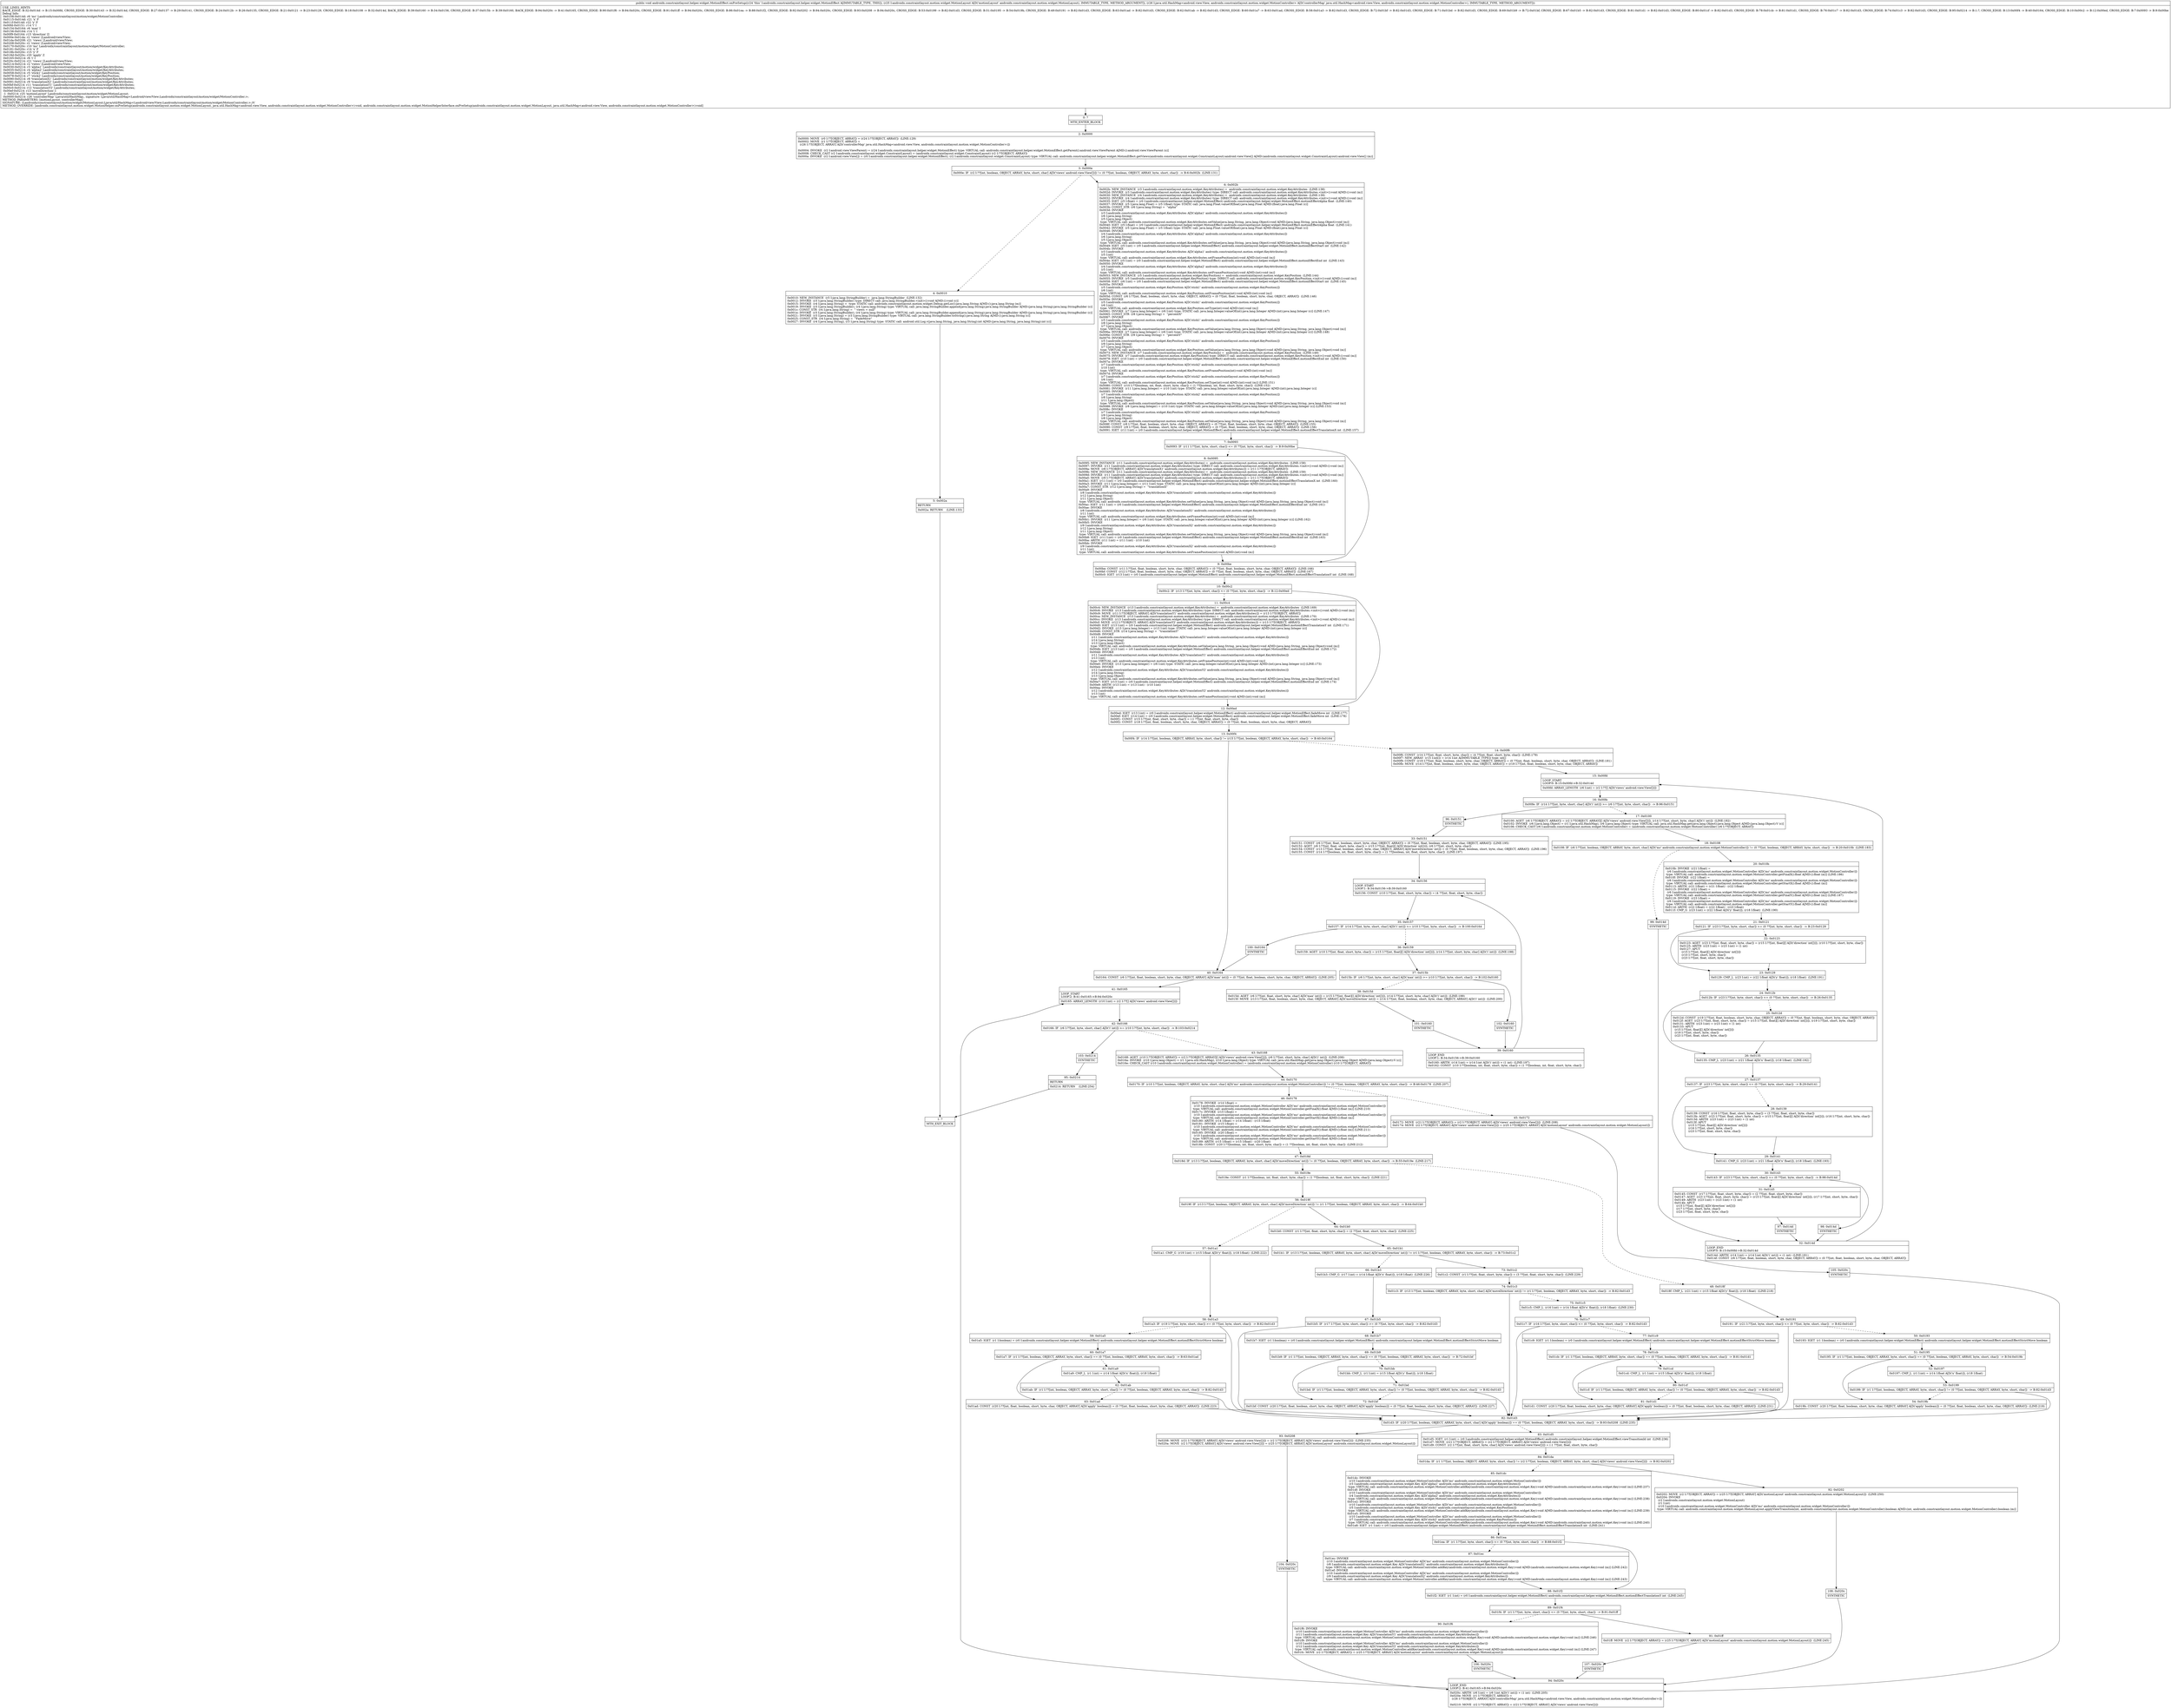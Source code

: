 digraph "CFG forandroidx.constraintlayout.helper.widget.MotionEffect.onPreSetup(Landroidx\/constraintlayout\/motion\/widget\/MotionLayout;Ljava\/util\/HashMap;)V" {
Node_0 [shape=record,label="{0\:\ ?|MTH_ENTER_BLOCK\l}"];
Node_2 [shape=record,label="{2\:\ 0x0000|0x0000: MOVE  (r0 I:??[OBJECT, ARRAY]) = (r24 I:??[OBJECT, ARRAY])  (LINE:129)\l0x0002: MOVE  (r1 I:??[OBJECT, ARRAY]) = \l  (r26 I:??[OBJECT, ARRAY] A[D('controllerMap' java.util.HashMap\<android.view.View, androidx.constraintlayout.motion.widget.MotionController\>)])\l \l0x0004: INVOKE  (r2 I:android.view.ViewParent) = (r24 I:androidx.constraintlayout.helper.widget.MotionEffect) type: VIRTUAL call: androidx.constraintlayout.helper.widget.MotionEffect.getParent():android.view.ViewParent A[MD:():android.view.ViewParent (s)]\l0x0008: CHECK_CAST (r2 I:androidx.constraintlayout.widget.ConstraintLayout) = (androidx.constraintlayout.widget.ConstraintLayout) (r2 I:??[OBJECT, ARRAY]) \l0x000a: INVOKE  (r2 I:android.view.View[]) = (r0 I:androidx.constraintlayout.helper.widget.MotionEffect), (r2 I:androidx.constraintlayout.widget.ConstraintLayout) type: VIRTUAL call: androidx.constraintlayout.helper.widget.MotionEffect.getViews(androidx.constraintlayout.widget.ConstraintLayout):android.view.View[] A[MD:(androidx.constraintlayout.widget.ConstraintLayout):android.view.View[] (m)]\l}"];
Node_3 [shape=record,label="{3\:\ 0x000e|0x000e: IF  (r2 I:??[int, boolean, OBJECT, ARRAY, byte, short, char] A[D('views' android.view.View[])]) != (0 ??[int, boolean, OBJECT, ARRAY, byte, short, char])  \-\> B:6:0x002b  (LINE:131)\l}"];
Node_4 [shape=record,label="{4\:\ 0x0010|0x0010: NEW_INSTANCE  (r3 I:java.lang.StringBuilder) =  java.lang.StringBuilder  (LINE:132)\l0x0012: INVOKE  (r3 I:java.lang.StringBuilder) type: DIRECT call: java.lang.StringBuilder.\<init\>():void A[MD:():void (c)]\l0x0015: INVOKE  (r4 I:java.lang.String) =  type: STATIC call: androidx.constraintlayout.motion.widget.Debug.getLoc():java.lang.String A[MD:():java.lang.String (m)]\l0x0019: INVOKE  (r3 I:java.lang.StringBuilder), (r4 I:java.lang.String) type: VIRTUAL call: java.lang.StringBuilder.append(java.lang.String):java.lang.StringBuilder A[MD:(java.lang.String):java.lang.StringBuilder (c)]\l0x001c: CONST_STR  (r4 I:java.lang.String) =  \" views = null\" \l0x001e: INVOKE  (r3 I:java.lang.StringBuilder), (r4 I:java.lang.String) type: VIRTUAL call: java.lang.StringBuilder.append(java.lang.String):java.lang.StringBuilder A[MD:(java.lang.String):java.lang.StringBuilder (c)]\l0x0021: INVOKE  (r3 I:java.lang.String) = (r3 I:java.lang.StringBuilder) type: VIRTUAL call: java.lang.StringBuilder.toString():java.lang.String A[MD:():java.lang.String (c)]\l0x0025: CONST_STR  (r4 I:java.lang.String) =  \"FadeMove\" \l0x0027: INVOKE  (r4 I:java.lang.String), (r3 I:java.lang.String) type: STATIC call: android.util.Log.v(java.lang.String, java.lang.String):int A[MD:(java.lang.String, java.lang.String):int (c)]\l}"];
Node_5 [shape=record,label="{5\:\ 0x002a|RETURN\l|0x002a: RETURN    (LINE:133)\l}"];
Node_1 [shape=record,label="{1\:\ ?|MTH_EXIT_BLOCK\l}"];
Node_6 [shape=record,label="{6\:\ 0x002b|0x002b: NEW_INSTANCE  (r3 I:androidx.constraintlayout.motion.widget.KeyAttributes) =  androidx.constraintlayout.motion.widget.KeyAttributes  (LINE:138)\l0x002d: INVOKE  (r3 I:androidx.constraintlayout.motion.widget.KeyAttributes) type: DIRECT call: androidx.constraintlayout.motion.widget.KeyAttributes.\<init\>():void A[MD:():void (m)]\l0x0030: NEW_INSTANCE  (r4 I:androidx.constraintlayout.motion.widget.KeyAttributes) =  androidx.constraintlayout.motion.widget.KeyAttributes  (LINE:139)\l0x0032: INVOKE  (r4 I:androidx.constraintlayout.motion.widget.KeyAttributes) type: DIRECT call: androidx.constraintlayout.motion.widget.KeyAttributes.\<init\>():void A[MD:():void (m)]\l0x0035: IGET  (r5 I:float) = (r0 I:androidx.constraintlayout.helper.widget.MotionEffect) androidx.constraintlayout.helper.widget.MotionEffect.motionEffectAlpha float  (LINE:140)\l0x0037: INVOKE  (r5 I:java.lang.Float) = (r5 I:float) type: STATIC call: java.lang.Float.valueOf(float):java.lang.Float A[MD:(float):java.lang.Float (c)]\l0x003b: CONST_STR  (r6 I:java.lang.String) =  \"alpha\" \l0x003d: INVOKE  \l  (r3 I:androidx.constraintlayout.motion.widget.KeyAttributes A[D('alpha1' androidx.constraintlayout.motion.widget.KeyAttributes)])\l  (r6 I:java.lang.String)\l  (r5 I:java.lang.Object)\l type: VIRTUAL call: androidx.constraintlayout.motion.widget.KeyAttributes.setValue(java.lang.String, java.lang.Object):void A[MD:(java.lang.String, java.lang.Object):void (m)]\l0x0040: IGET  (r5 I:float) = (r0 I:androidx.constraintlayout.helper.widget.MotionEffect) androidx.constraintlayout.helper.widget.MotionEffect.motionEffectAlpha float  (LINE:141)\l0x0042: INVOKE  (r5 I:java.lang.Float) = (r5 I:float) type: STATIC call: java.lang.Float.valueOf(float):java.lang.Float A[MD:(float):java.lang.Float (c)]\l0x0046: INVOKE  \l  (r4 I:androidx.constraintlayout.motion.widget.KeyAttributes A[D('alpha2' androidx.constraintlayout.motion.widget.KeyAttributes)])\l  (r6 I:java.lang.String)\l  (r5 I:java.lang.Object)\l type: VIRTUAL call: androidx.constraintlayout.motion.widget.KeyAttributes.setValue(java.lang.String, java.lang.Object):void A[MD:(java.lang.String, java.lang.Object):void (m)]\l0x0049: IGET  (r5 I:int) = (r0 I:androidx.constraintlayout.helper.widget.MotionEffect) androidx.constraintlayout.helper.widget.MotionEffect.motionEffectStart int  (LINE:142)\l0x004b: INVOKE  \l  (r3 I:androidx.constraintlayout.motion.widget.KeyAttributes A[D('alpha1' androidx.constraintlayout.motion.widget.KeyAttributes)])\l  (r5 I:int)\l type: VIRTUAL call: androidx.constraintlayout.motion.widget.KeyAttributes.setFramePosition(int):void A[MD:(int):void (m)]\l0x004e: IGET  (r5 I:int) = (r0 I:androidx.constraintlayout.helper.widget.MotionEffect) androidx.constraintlayout.helper.widget.MotionEffect.motionEffectEnd int  (LINE:143)\l0x0050: INVOKE  \l  (r4 I:androidx.constraintlayout.motion.widget.KeyAttributes A[D('alpha2' androidx.constraintlayout.motion.widget.KeyAttributes)])\l  (r5 I:int)\l type: VIRTUAL call: androidx.constraintlayout.motion.widget.KeyAttributes.setFramePosition(int):void A[MD:(int):void (m)]\l0x0053: NEW_INSTANCE  (r5 I:androidx.constraintlayout.motion.widget.KeyPosition) =  androidx.constraintlayout.motion.widget.KeyPosition  (LINE:144)\l0x0055: INVOKE  (r5 I:androidx.constraintlayout.motion.widget.KeyPosition) type: DIRECT call: androidx.constraintlayout.motion.widget.KeyPosition.\<init\>():void A[MD:():void (m)]\l0x0058: IGET  (r6 I:int) = (r0 I:androidx.constraintlayout.helper.widget.MotionEffect) androidx.constraintlayout.helper.widget.MotionEffect.motionEffectStart int  (LINE:145)\l0x005a: INVOKE  \l  (r5 I:androidx.constraintlayout.motion.widget.KeyPosition A[D('stick1' androidx.constraintlayout.motion.widget.KeyPosition)])\l  (r6 I:int)\l type: VIRTUAL call: androidx.constraintlayout.motion.widget.KeyPosition.setFramePosition(int):void A[MD:(int):void (m)]\l0x005d: CONST  (r6 I:??[int, float, boolean, short, byte, char, OBJECT, ARRAY]) = (0 ??[int, float, boolean, short, byte, char, OBJECT, ARRAY])  (LINE:146)\l0x005e: INVOKE  \l  (r5 I:androidx.constraintlayout.motion.widget.KeyPosition A[D('stick1' androidx.constraintlayout.motion.widget.KeyPosition)])\l  (r6 I:int)\l type: VIRTUAL call: androidx.constraintlayout.motion.widget.KeyPosition.setType(int):void A[MD:(int):void (m)]\l0x0061: INVOKE  (r7 I:java.lang.Integer) = (r6 I:int) type: STATIC call: java.lang.Integer.valueOf(int):java.lang.Integer A[MD:(int):java.lang.Integer (c)] (LINE:147)\l0x0065: CONST_STR  (r8 I:java.lang.String) =  \"percentX\" \l0x0067: INVOKE  \l  (r5 I:androidx.constraintlayout.motion.widget.KeyPosition A[D('stick1' androidx.constraintlayout.motion.widget.KeyPosition)])\l  (r8 I:java.lang.String)\l  (r7 I:java.lang.Object)\l type: VIRTUAL call: androidx.constraintlayout.motion.widget.KeyPosition.setValue(java.lang.String, java.lang.Object):void A[MD:(java.lang.String, java.lang.Object):void (m)]\l0x006a: INVOKE  (r7 I:java.lang.Integer) = (r6 I:int) type: STATIC call: java.lang.Integer.valueOf(int):java.lang.Integer A[MD:(int):java.lang.Integer (c)] (LINE:148)\l0x006e: CONST_STR  (r9 I:java.lang.String) =  \"percentY\" \l0x0070: INVOKE  \l  (r5 I:androidx.constraintlayout.motion.widget.KeyPosition A[D('stick1' androidx.constraintlayout.motion.widget.KeyPosition)])\l  (r9 I:java.lang.String)\l  (r7 I:java.lang.Object)\l type: VIRTUAL call: androidx.constraintlayout.motion.widget.KeyPosition.setValue(java.lang.String, java.lang.Object):void A[MD:(java.lang.String, java.lang.Object):void (m)]\l0x0073: NEW_INSTANCE  (r7 I:androidx.constraintlayout.motion.widget.KeyPosition) =  androidx.constraintlayout.motion.widget.KeyPosition  (LINE:149)\l0x0075: INVOKE  (r7 I:androidx.constraintlayout.motion.widget.KeyPosition) type: DIRECT call: androidx.constraintlayout.motion.widget.KeyPosition.\<init\>():void A[MD:():void (m)]\l0x0078: IGET  (r10 I:int) = (r0 I:androidx.constraintlayout.helper.widget.MotionEffect) androidx.constraintlayout.helper.widget.MotionEffect.motionEffectEnd int  (LINE:150)\l0x007a: INVOKE  \l  (r7 I:androidx.constraintlayout.motion.widget.KeyPosition A[D('stick2' androidx.constraintlayout.motion.widget.KeyPosition)])\l  (r10 I:int)\l type: VIRTUAL call: androidx.constraintlayout.motion.widget.KeyPosition.setFramePosition(int):void A[MD:(int):void (m)]\l0x007d: INVOKE  \l  (r7 I:androidx.constraintlayout.motion.widget.KeyPosition A[D('stick2' androidx.constraintlayout.motion.widget.KeyPosition)])\l  (r6 I:int)\l type: VIRTUAL call: androidx.constraintlayout.motion.widget.KeyPosition.setType(int):void A[MD:(int):void (m)] (LINE:151)\l0x0080: CONST  (r10 I:??[boolean, int, float, short, byte, char]) = (1 ??[boolean, int, float, short, byte, char])  (LINE:152)\l0x0081: INVOKE  (r11 I:java.lang.Integer) = (r10 I:int) type: STATIC call: java.lang.Integer.valueOf(int):java.lang.Integer A[MD:(int):java.lang.Integer (c)]\l0x0085: INVOKE  \l  (r7 I:androidx.constraintlayout.motion.widget.KeyPosition A[D('stick2' androidx.constraintlayout.motion.widget.KeyPosition)])\l  (r8 I:java.lang.String)\l  (r11 I:java.lang.Object)\l type: VIRTUAL call: androidx.constraintlayout.motion.widget.KeyPosition.setValue(java.lang.String, java.lang.Object):void A[MD:(java.lang.String, java.lang.Object):void (m)]\l0x0088: INVOKE  (r8 I:java.lang.Integer) = (r10 I:int) type: STATIC call: java.lang.Integer.valueOf(int):java.lang.Integer A[MD:(int):java.lang.Integer (c)] (LINE:153)\l0x008c: INVOKE  \l  (r7 I:androidx.constraintlayout.motion.widget.KeyPosition A[D('stick2' androidx.constraintlayout.motion.widget.KeyPosition)])\l  (r9 I:java.lang.String)\l  (r8 I:java.lang.Object)\l type: VIRTUAL call: androidx.constraintlayout.motion.widget.KeyPosition.setValue(java.lang.String, java.lang.Object):void A[MD:(java.lang.String, java.lang.Object):void (m)]\l0x008f: CONST  (r8 I:??[int, float, boolean, short, byte, char, OBJECT, ARRAY]) = (0 ??[int, float, boolean, short, byte, char, OBJECT, ARRAY])  (LINE:155)\l0x0090: CONST  (r9 I:??[int, float, boolean, short, byte, char, OBJECT, ARRAY]) = (0 ??[int, float, boolean, short, byte, char, OBJECT, ARRAY])  (LINE:156)\l0x0091: IGET  (r11 I:int) = (r0 I:androidx.constraintlayout.helper.widget.MotionEffect) androidx.constraintlayout.helper.widget.MotionEffect.motionEffectTranslationX int  (LINE:157)\l}"];
Node_7 [shape=record,label="{7\:\ 0x0093|0x0093: IF  (r11 I:??[int, byte, short, char]) \<= (0 ??[int, byte, short, char])  \-\> B:9:0x00be \l}"];
Node_8 [shape=record,label="{8\:\ 0x0095|0x0095: NEW_INSTANCE  (r11 I:androidx.constraintlayout.motion.widget.KeyAttributes) =  androidx.constraintlayout.motion.widget.KeyAttributes  (LINE:158)\l0x0097: INVOKE  (r11 I:androidx.constraintlayout.motion.widget.KeyAttributes) type: DIRECT call: androidx.constraintlayout.motion.widget.KeyAttributes.\<init\>():void A[MD:():void (m)]\l0x009a: MOVE  (r8 I:??[OBJECT, ARRAY] A[D('translationX1' androidx.constraintlayout.motion.widget.KeyAttributes)]) = (r11 I:??[OBJECT, ARRAY]) \l0x009b: NEW_INSTANCE  (r11 I:androidx.constraintlayout.motion.widget.KeyAttributes) =  androidx.constraintlayout.motion.widget.KeyAttributes  (LINE:159)\l0x009d: INVOKE  (r11 I:androidx.constraintlayout.motion.widget.KeyAttributes) type: DIRECT call: androidx.constraintlayout.motion.widget.KeyAttributes.\<init\>():void A[MD:():void (m)]\l0x00a0: MOVE  (r9 I:??[OBJECT, ARRAY] A[D('translationX2' androidx.constraintlayout.motion.widget.KeyAttributes)]) = (r11 I:??[OBJECT, ARRAY]) \l0x00a1: IGET  (r11 I:int) = (r0 I:androidx.constraintlayout.helper.widget.MotionEffect) androidx.constraintlayout.helper.widget.MotionEffect.motionEffectTranslationX int  (LINE:160)\l0x00a3: INVOKE  (r11 I:java.lang.Integer) = (r11 I:int) type: STATIC call: java.lang.Integer.valueOf(int):java.lang.Integer A[MD:(int):java.lang.Integer (c)]\l0x00a7: CONST_STR  (r12 I:java.lang.String) =  \"translationX\" \l0x00a9: INVOKE  \l  (r8 I:androidx.constraintlayout.motion.widget.KeyAttributes A[D('translationX1' androidx.constraintlayout.motion.widget.KeyAttributes)])\l  (r12 I:java.lang.String)\l  (r11 I:java.lang.Object)\l type: VIRTUAL call: androidx.constraintlayout.motion.widget.KeyAttributes.setValue(java.lang.String, java.lang.Object):void A[MD:(java.lang.String, java.lang.Object):void (m)]\l0x00ac: IGET  (r11 I:int) = (r0 I:androidx.constraintlayout.helper.widget.MotionEffect) androidx.constraintlayout.helper.widget.MotionEffect.motionEffectEnd int  (LINE:161)\l0x00ae: INVOKE  \l  (r8 I:androidx.constraintlayout.motion.widget.KeyAttributes A[D('translationX1' androidx.constraintlayout.motion.widget.KeyAttributes)])\l  (r11 I:int)\l type: VIRTUAL call: androidx.constraintlayout.motion.widget.KeyAttributes.setFramePosition(int):void A[MD:(int):void (m)]\l0x00b1: INVOKE  (r11 I:java.lang.Integer) = (r6 I:int) type: STATIC call: java.lang.Integer.valueOf(int):java.lang.Integer A[MD:(int):java.lang.Integer (c)] (LINE:162)\l0x00b5: INVOKE  \l  (r9 I:androidx.constraintlayout.motion.widget.KeyAttributes A[D('translationX2' androidx.constraintlayout.motion.widget.KeyAttributes)])\l  (r12 I:java.lang.String)\l  (r11 I:java.lang.Object)\l type: VIRTUAL call: androidx.constraintlayout.motion.widget.KeyAttributes.setValue(java.lang.String, java.lang.Object):void A[MD:(java.lang.String, java.lang.Object):void (m)]\l0x00b8: IGET  (r11 I:int) = (r0 I:androidx.constraintlayout.helper.widget.MotionEffect) androidx.constraintlayout.helper.widget.MotionEffect.motionEffectEnd int  (LINE:163)\l0x00ba: ARITH  (r11 I:int) = (r11 I:int) \- (r10 I:int) \l0x00bb: INVOKE  \l  (r9 I:androidx.constraintlayout.motion.widget.KeyAttributes A[D('translationX2' androidx.constraintlayout.motion.widget.KeyAttributes)])\l  (r11 I:int)\l type: VIRTUAL call: androidx.constraintlayout.motion.widget.KeyAttributes.setFramePosition(int):void A[MD:(int):void (m)]\l}"];
Node_9 [shape=record,label="{9\:\ 0x00be|0x00be: CONST  (r11 I:??[int, float, boolean, short, byte, char, OBJECT, ARRAY]) = (0 ??[int, float, boolean, short, byte, char, OBJECT, ARRAY])  (LINE:166)\l0x00bf: CONST  (r12 I:??[int, float, boolean, short, byte, char, OBJECT, ARRAY]) = (0 ??[int, float, boolean, short, byte, char, OBJECT, ARRAY])  (LINE:167)\l0x00c0: IGET  (r13 I:int) = (r0 I:androidx.constraintlayout.helper.widget.MotionEffect) androidx.constraintlayout.helper.widget.MotionEffect.motionEffectTranslationY int  (LINE:168)\l}"];
Node_10 [shape=record,label="{10\:\ 0x00c2|0x00c2: IF  (r13 I:??[int, byte, short, char]) \<= (0 ??[int, byte, short, char])  \-\> B:12:0x00ed \l}"];
Node_11 [shape=record,label="{11\:\ 0x00c4|0x00c4: NEW_INSTANCE  (r13 I:androidx.constraintlayout.motion.widget.KeyAttributes) =  androidx.constraintlayout.motion.widget.KeyAttributes  (LINE:169)\l0x00c6: INVOKE  (r13 I:androidx.constraintlayout.motion.widget.KeyAttributes) type: DIRECT call: androidx.constraintlayout.motion.widget.KeyAttributes.\<init\>():void A[MD:():void (m)]\l0x00c9: MOVE  (r11 I:??[OBJECT, ARRAY] A[D('translationY1' androidx.constraintlayout.motion.widget.KeyAttributes)]) = (r13 I:??[OBJECT, ARRAY]) \l0x00ca: NEW_INSTANCE  (r13 I:androidx.constraintlayout.motion.widget.KeyAttributes) =  androidx.constraintlayout.motion.widget.KeyAttributes  (LINE:170)\l0x00cc: INVOKE  (r13 I:androidx.constraintlayout.motion.widget.KeyAttributes) type: DIRECT call: androidx.constraintlayout.motion.widget.KeyAttributes.\<init\>():void A[MD:():void (m)]\l0x00cf: MOVE  (r12 I:??[OBJECT, ARRAY] A[D('translationY2' androidx.constraintlayout.motion.widget.KeyAttributes)]) = (r13 I:??[OBJECT, ARRAY]) \l0x00d0: IGET  (r13 I:int) = (r0 I:androidx.constraintlayout.helper.widget.MotionEffect) androidx.constraintlayout.helper.widget.MotionEffect.motionEffectTranslationY int  (LINE:171)\l0x00d2: INVOKE  (r13 I:java.lang.Integer) = (r13 I:int) type: STATIC call: java.lang.Integer.valueOf(int):java.lang.Integer A[MD:(int):java.lang.Integer (c)]\l0x00d6: CONST_STR  (r14 I:java.lang.String) =  \"translationY\" \l0x00d8: INVOKE  \l  (r11 I:androidx.constraintlayout.motion.widget.KeyAttributes A[D('translationY1' androidx.constraintlayout.motion.widget.KeyAttributes)])\l  (r14 I:java.lang.String)\l  (r13 I:java.lang.Object)\l type: VIRTUAL call: androidx.constraintlayout.motion.widget.KeyAttributes.setValue(java.lang.String, java.lang.Object):void A[MD:(java.lang.String, java.lang.Object):void (m)]\l0x00db: IGET  (r13 I:int) = (r0 I:androidx.constraintlayout.helper.widget.MotionEffect) androidx.constraintlayout.helper.widget.MotionEffect.motionEffectEnd int  (LINE:172)\l0x00dd: INVOKE  \l  (r11 I:androidx.constraintlayout.motion.widget.KeyAttributes A[D('translationY1' androidx.constraintlayout.motion.widget.KeyAttributes)])\l  (r13 I:int)\l type: VIRTUAL call: androidx.constraintlayout.motion.widget.KeyAttributes.setFramePosition(int):void A[MD:(int):void (m)]\l0x00e0: INVOKE  (r13 I:java.lang.Integer) = (r6 I:int) type: STATIC call: java.lang.Integer.valueOf(int):java.lang.Integer A[MD:(int):java.lang.Integer (c)] (LINE:173)\l0x00e4: INVOKE  \l  (r12 I:androidx.constraintlayout.motion.widget.KeyAttributes A[D('translationY2' androidx.constraintlayout.motion.widget.KeyAttributes)])\l  (r14 I:java.lang.String)\l  (r13 I:java.lang.Object)\l type: VIRTUAL call: androidx.constraintlayout.motion.widget.KeyAttributes.setValue(java.lang.String, java.lang.Object):void A[MD:(java.lang.String, java.lang.Object):void (m)]\l0x00e7: IGET  (r13 I:int) = (r0 I:androidx.constraintlayout.helper.widget.MotionEffect) androidx.constraintlayout.helper.widget.MotionEffect.motionEffectEnd int  (LINE:174)\l0x00e9: ARITH  (r13 I:int) = (r13 I:int) \- (r10 I:int) \l0x00ea: INVOKE  \l  (r12 I:androidx.constraintlayout.motion.widget.KeyAttributes A[D('translationY2' androidx.constraintlayout.motion.widget.KeyAttributes)])\l  (r13 I:int)\l type: VIRTUAL call: androidx.constraintlayout.motion.widget.KeyAttributes.setFramePosition(int):void A[MD:(int):void (m)]\l}"];
Node_12 [shape=record,label="{12\:\ 0x00ed|0x00ed: IGET  (r13 I:int) = (r0 I:androidx.constraintlayout.helper.widget.MotionEffect) androidx.constraintlayout.helper.widget.MotionEffect.fadeMove int  (LINE:177)\l0x00ef: IGET  (r14 I:int) = (r0 I:androidx.constraintlayout.helper.widget.MotionEffect) androidx.constraintlayout.helper.widget.MotionEffect.fadeMove int  (LINE:178)\l0x00f1: CONST  (r15 I:??[int, float, short, byte, char]) = (\-1 ??[int, float, short, byte, char]) \l0x00f2: CONST  (r18 I:??[int, float, boolean, short, byte, char, OBJECT, ARRAY]) = (0 ??[int, float, boolean, short, byte, char, OBJECT, ARRAY]) \l}"];
Node_13 [shape=record,label="{13\:\ 0x00f4|0x00f4: IF  (r14 I:??[int, boolean, OBJECT, ARRAY, byte, short, char]) != (r15 I:??[int, boolean, OBJECT, ARRAY, byte, short, char])  \-\> B:40:0x0164 \l}"];
Node_14 [shape=record,label="{14\:\ 0x00f6|0x00f6: CONST  (r14 I:??[int, float, short, byte, char]) = (4 ??[int, float, short, byte, char])  (LINE:179)\l0x00f7: NEW_ARRAY  (r15 I:int[]) = (r14 I:int A[IMMUTABLE_TYPE]) type: int[] \l0x00f9: CONST  (r19 I:??[int, float, boolean, short, byte, char, OBJECT, ARRAY]) = (0 ??[int, float, boolean, short, byte, char, OBJECT, ARRAY])  (LINE:181)\l0x00fb: MOVE  (r14 I:??[int, float, boolean, short, byte, char, OBJECT, ARRAY]) = (r19 I:??[int, float, boolean, short, byte, char, OBJECT, ARRAY]) \l}"];
Node_15 [shape=record,label="{15\:\ 0x00fd|LOOP_START\lLOOP:0: B:15:0x00fd\-\>B:32:0x014d\l|0x00fd: ARRAY_LENGTH  (r6 I:int) = (r2 I:??[] A[D('views' android.view.View[])]) \l}"];
Node_16 [shape=record,label="{16\:\ 0x00fe|0x00fe: IF  (r14 I:??[int, byte, short, char] A[D('i' int)]) \>= (r6 I:??[int, byte, short, char])  \-\> B:96:0x0151 \l}"];
Node_17 [shape=record,label="{17\:\ 0x0100|0x0100: AGET  (r6 I:??[OBJECT, ARRAY]) = (r2 I:??[OBJECT, ARRAY][] A[D('views' android.view.View[])]), (r14 I:??[int, short, byte, char] A[D('i' int)])  (LINE:182)\l0x0102: INVOKE  (r6 I:java.lang.Object) = (r1 I:java.util.HashMap), (r6 I:java.lang.Object) type: VIRTUAL call: java.util.HashMap.get(java.lang.Object):java.lang.Object A[MD:(java.lang.Object):V (c)]\l0x0106: CHECK_CAST (r6 I:androidx.constraintlayout.motion.widget.MotionController) = (androidx.constraintlayout.motion.widget.MotionController) (r6 I:??[OBJECT, ARRAY]) \l}"];
Node_18 [shape=record,label="{18\:\ 0x0108|0x0108: IF  (r6 I:??[int, boolean, OBJECT, ARRAY, byte, short, char] A[D('mc' androidx.constraintlayout.motion.widget.MotionController)]) != (0 ??[int, boolean, OBJECT, ARRAY, byte, short, char])  \-\> B:20:0x010b  (LINE:183)\l}"];
Node_20 [shape=record,label="{20\:\ 0x010b|0x010b: INVOKE  (r21 I:float) = \l  (r6 I:androidx.constraintlayout.motion.widget.MotionController A[D('mc' androidx.constraintlayout.motion.widget.MotionController)])\l type: VIRTUAL call: androidx.constraintlayout.motion.widget.MotionController.getFinalX():float A[MD:():float (m)] (LINE:186)\l0x010f: INVOKE  (r22 I:float) = \l  (r6 I:androidx.constraintlayout.motion.widget.MotionController A[D('mc' androidx.constraintlayout.motion.widget.MotionController)])\l type: VIRTUAL call: androidx.constraintlayout.motion.widget.MotionController.getStartX():float A[MD:():float (m)]\l0x0113: ARITH  (r21 I:float) = (r21 I:float) \- (r22 I:float) \l0x0115: INVOKE  (r22 I:float) = \l  (r6 I:androidx.constraintlayout.motion.widget.MotionController A[D('mc' androidx.constraintlayout.motion.widget.MotionController)])\l type: VIRTUAL call: androidx.constraintlayout.motion.widget.MotionController.getFinalY():float A[MD:():float (m)] (LINE:187)\l0x0119: INVOKE  (r23 I:float) = \l  (r6 I:androidx.constraintlayout.motion.widget.MotionController A[D('mc' androidx.constraintlayout.motion.widget.MotionController)])\l type: VIRTUAL call: androidx.constraintlayout.motion.widget.MotionController.getStartY():float A[MD:():float (m)]\l0x011d: ARITH  (r22 I:float) = (r22 I:float) \- (r23 I:float) \l0x011f: CMP_G  (r23 I:int) = (r22 I:float A[D('y' float)]), (r18 I:float)  (LINE:190)\l}"];
Node_21 [shape=record,label="{21\:\ 0x0121|0x0121: IF  (r23 I:??[int, byte, short, char]) \>= (0 ??[int, byte, short, char])  \-\> B:23:0x0129 \l}"];
Node_22 [shape=record,label="{22\:\ 0x0123|0x0123: AGET  (r23 I:??[int, float, short, byte, char]) = (r15 I:??[int, float][] A[D('direction' int[])]), (r10 I:??[int, short, byte, char]) \l0x0125: ARITH  (r23 I:int) = (r23 I:int) + (1 int) \l0x0127: APUT  \l  (r15 I:??[int, float][] A[D('direction' int[])])\l  (r10 I:??[int, short, byte, char])\l  (r23 I:??[int, float, short, byte, char])\l \l}"];
Node_23 [shape=record,label="{23\:\ 0x0129|0x0129: CMP_L  (r23 I:int) = (r22 I:float A[D('y' float)]), (r18 I:float)  (LINE:191)\l}"];
Node_24 [shape=record,label="{24\:\ 0x012b|0x012b: IF  (r23 I:??[int, byte, short, char]) \<= (0 ??[int, byte, short, char])  \-\> B:26:0x0135 \l}"];
Node_25 [shape=record,label="{25\:\ 0x012d|0x012d: CONST  (r19 I:??[int, float, boolean, short, byte, char, OBJECT, ARRAY]) = (0 ??[int, float, boolean, short, byte, char, OBJECT, ARRAY]) \l0x012f: AGET  (r23 I:??[int, float, short, byte, char]) = (r15 I:??[int, float][] A[D('direction' int[])]), (r19 I:??[int, short, byte, char]) \l0x0131: ARITH  (r23 I:int) = (r23 I:int) + (1 int) \l0x0133: APUT  \l  (r15 I:??[int, float][] A[D('direction' int[])])\l  (r19 I:??[int, short, byte, char])\l  (r23 I:??[int, float, short, byte, char])\l \l}"];
Node_26 [shape=record,label="{26\:\ 0x0135|0x0135: CMP_L  (r23 I:int) = (r21 I:float A[D('x' float)]), (r18 I:float)  (LINE:192)\l}"];
Node_27 [shape=record,label="{27\:\ 0x0137|0x0137: IF  (r23 I:??[int, byte, short, char]) \<= (0 ??[int, byte, short, char])  \-\> B:29:0x0141 \l}"];
Node_28 [shape=record,label="{28\:\ 0x0139|0x0139: CONST  (r16 I:??[int, float, short, byte, char]) = (3 ??[int, float, short, byte, char]) \l0x013b: AGET  (r23 I:??[int, float, short, byte, char]) = (r15 I:??[int, float][] A[D('direction' int[])]), (r16 I:??[int, short, byte, char]) \l0x013d: ARITH  (r23 I:int) = (r23 I:int) + (1 int) \l0x013f: APUT  \l  (r15 I:??[int, float][] A[D('direction' int[])])\l  (r16 I:??[int, short, byte, char])\l  (r23 I:??[int, float, short, byte, char])\l \l}"];
Node_29 [shape=record,label="{29\:\ 0x0141|0x0141: CMP_G  (r23 I:int) = (r21 I:float A[D('x' float)]), (r18 I:float)  (LINE:193)\l}"];
Node_30 [shape=record,label="{30\:\ 0x0143|0x0143: IF  (r23 I:??[int, byte, short, char]) \>= (0 ??[int, byte, short, char])  \-\> B:98:0x014d \l}"];
Node_31 [shape=record,label="{31\:\ 0x0145|0x0145: CONST  (r17 I:??[int, float, short, byte, char]) = (2 ??[int, float, short, byte, char]) \l0x0147: AGET  (r23 I:??[int, float, short, byte, char]) = (r15 I:??[int, float][] A[D('direction' int[])]), (r17 I:??[int, short, byte, char]) \l0x0149: ARITH  (r23 I:int) = (r23 I:int) + (1 int) \l0x014b: APUT  \l  (r15 I:??[int, float][] A[D('direction' int[])])\l  (r17 I:??[int, short, byte, char])\l  (r23 I:??[int, float, short, byte, char])\l \l}"];
Node_97 [shape=record,label="{97\:\ 0x014d|SYNTHETIC\l}"];
Node_32 [shape=record,label="{32\:\ 0x014d|LOOP_END\lLOOP:0: B:15:0x00fd\-\>B:32:0x014d\l|0x014d: ARITH  (r14 I:int) = (r14 I:int A[D('i' int)]) + (1 int)  (LINE:181)\l0x014f: CONST  (r6 I:??[int, float, boolean, short, byte, char, OBJECT, ARRAY]) = (0 ??[int, float, boolean, short, byte, char, OBJECT, ARRAY]) \l}"];
Node_98 [shape=record,label="{98\:\ 0x014d|SYNTHETIC\l}"];
Node_99 [shape=record,label="{99\:\ 0x014d|SYNTHETIC\l}"];
Node_96 [shape=record,label="{96\:\ 0x0151|SYNTHETIC\l}"];
Node_33 [shape=record,label="{33\:\ 0x0151|0x0151: CONST  (r6 I:??[int, float, boolean, short, byte, char, OBJECT, ARRAY]) = (0 ??[int, float, boolean, short, byte, char, OBJECT, ARRAY])  (LINE:195)\l0x0152: AGET  (r6 I:??[int, float, short, byte, char]) = (r15 I:??[int, float][] A[D('direction' int[])]), (r6 I:??[int, short, byte, char]) \l0x0154: CONST  (r13 I:??[int, float, boolean, short, byte, char, OBJECT, ARRAY] A[D('moveDirection' int)]) = (0 ??[int, float, boolean, short, byte, char, OBJECT, ARRAY])  (LINE:196)\l0x0155: CONST  (r14 I:??[boolean, int, float, short, byte, char]) = (1 ??[boolean, int, float, short, byte, char])  (LINE:197)\l}"];
Node_34 [shape=record,label="{34\:\ 0x0156|LOOP_START\lLOOP:1: B:34:0x0156\-\>B:39:0x0160\l|0x0156: CONST  (r10 I:??[int, float, short, byte, char]) = (4 ??[int, float, short, byte, char]) \l}"];
Node_35 [shape=record,label="{35\:\ 0x0157|0x0157: IF  (r14 I:??[int, byte, short, char] A[D('i' int)]) \>= (r10 I:??[int, byte, short, char])  \-\> B:100:0x0164 \l}"];
Node_36 [shape=record,label="{36\:\ 0x0159|0x0159: AGET  (r10 I:??[int, float, short, byte, char]) = (r15 I:??[int, float][] A[D('direction' int[])]), (r14 I:??[int, short, byte, char] A[D('i' int)])  (LINE:198)\l}"];
Node_37 [shape=record,label="{37\:\ 0x015b|0x015b: IF  (r6 I:??[int, byte, short, char] A[D('max' int)]) \>= (r10 I:??[int, byte, short, char])  \-\> B:102:0x0160 \l}"];
Node_38 [shape=record,label="{38\:\ 0x015d|0x015d: AGET  (r6 I:??[int, float, short, byte, char] A[D('max' int)]) = (r15 I:??[int, float][] A[D('direction' int[])]), (r14 I:??[int, short, byte, char] A[D('i' int)])  (LINE:199)\l0x015f: MOVE  (r13 I:??[int, float, boolean, short, byte, char, OBJECT, ARRAY] A[D('moveDirection' int)]) = (r14 I:??[int, float, boolean, short, byte, char, OBJECT, ARRAY] A[D('i' int)])  (LINE:200)\l}"];
Node_101 [shape=record,label="{101\:\ 0x0160|SYNTHETIC\l}"];
Node_39 [shape=record,label="{39\:\ 0x0160|LOOP_END\lLOOP:1: B:34:0x0156\-\>B:39:0x0160\l|0x0160: ARITH  (r14 I:int) = (r14 I:int A[D('i' int)]) + (1 int)  (LINE:197)\l0x0162: CONST  (r10 I:??[boolean, int, float, short, byte, char]) = (1 ??[boolean, int, float, short, byte, char]) \l}"];
Node_102 [shape=record,label="{102\:\ 0x0160|SYNTHETIC\l}"];
Node_100 [shape=record,label="{100\:\ 0x0164|SYNTHETIC\l}"];
Node_40 [shape=record,label="{40\:\ 0x0164|0x0164: CONST  (r6 I:??[int, float, boolean, short, byte, char, OBJECT, ARRAY] A[D('max' int)]) = (0 ??[int, float, boolean, short, byte, char, OBJECT, ARRAY])  (LINE:205)\l}"];
Node_41 [shape=record,label="{41\:\ 0x0165|LOOP_START\lLOOP:2: B:41:0x0165\-\>B:94:0x020c\l|0x0165: ARRAY_LENGTH  (r10 I:int) = (r2 I:??[] A[D('views' android.view.View[])]) \l}"];
Node_42 [shape=record,label="{42\:\ 0x0166|0x0166: IF  (r6 I:??[int, byte, short, char] A[D('i' int)]) \>= (r10 I:??[int, byte, short, char])  \-\> B:103:0x0214 \l}"];
Node_43 [shape=record,label="{43\:\ 0x0168|0x0168: AGET  (r10 I:??[OBJECT, ARRAY]) = (r2 I:??[OBJECT, ARRAY][] A[D('views' android.view.View[])]), (r6 I:??[int, short, byte, char] A[D('i' int)])  (LINE:206)\l0x016a: INVOKE  (r10 I:java.lang.Object) = (r1 I:java.util.HashMap), (r10 I:java.lang.Object) type: VIRTUAL call: java.util.HashMap.get(java.lang.Object):java.lang.Object A[MD:(java.lang.Object):V (c)]\l0x016e: CHECK_CAST (r10 I:androidx.constraintlayout.motion.widget.MotionController) = (androidx.constraintlayout.motion.widget.MotionController) (r10 I:??[OBJECT, ARRAY]) \l}"];
Node_44 [shape=record,label="{44\:\ 0x0170|0x0170: IF  (r10 I:??[int, boolean, OBJECT, ARRAY, byte, short, char] A[D('mc' androidx.constraintlayout.motion.widget.MotionController)]) != (0 ??[int, boolean, OBJECT, ARRAY, byte, short, char])  \-\> B:46:0x0178  (LINE:207)\l}"];
Node_45 [shape=record,label="{45\:\ 0x0172|0x0172: MOVE  (r21 I:??[OBJECT, ARRAY]) = (r2 I:??[OBJECT, ARRAY] A[D('views' android.view.View[])])  (LINE:208)\l0x0174: MOVE  (r2 I:??[OBJECT, ARRAY] A[D('views' android.view.View[])]) = (r25 I:??[OBJECT, ARRAY] A[D('motionLayout' androidx.constraintlayout.motion.widget.MotionLayout)]) \l}"];
Node_105 [shape=record,label="{105\:\ 0x020c|SYNTHETIC\l}"];
Node_94 [shape=record,label="{94\:\ 0x020c|LOOP_END\lLOOP:2: B:41:0x0165\-\>B:94:0x020c\l|0x020c: ARITH  (r6 I:int) = (r6 I:int A[D('i' int)]) + (1 int)  (LINE:205)\l0x020e: MOVE  (r1 I:??[OBJECT, ARRAY]) = \l  (r26 I:??[OBJECT, ARRAY] A[D('controllerMap' java.util.HashMap\<android.view.View, androidx.constraintlayout.motion.widget.MotionController\>)])\l \l0x0210: MOVE  (r2 I:??[OBJECT, ARRAY]) = (r21 I:??[OBJECT, ARRAY] A[D('views' android.view.View[])]) \l}"];
Node_46 [shape=record,label="{46\:\ 0x0178|0x0178: INVOKE  (r14 I:float) = \l  (r10 I:androidx.constraintlayout.motion.widget.MotionController A[D('mc' androidx.constraintlayout.motion.widget.MotionController)])\l type: VIRTUAL call: androidx.constraintlayout.motion.widget.MotionController.getFinalX():float A[MD:():float (m)] (LINE:210)\l0x017c: INVOKE  (r15 I:float) = \l  (r10 I:androidx.constraintlayout.motion.widget.MotionController A[D('mc' androidx.constraintlayout.motion.widget.MotionController)])\l type: VIRTUAL call: androidx.constraintlayout.motion.widget.MotionController.getStartX():float A[MD:():float (m)]\l0x0180: ARITH  (r14 I:float) = (r14 I:float) \- (r15 I:float) \l0x0181: INVOKE  (r15 I:float) = \l  (r10 I:androidx.constraintlayout.motion.widget.MotionController A[D('mc' androidx.constraintlayout.motion.widget.MotionController)])\l type: VIRTUAL call: androidx.constraintlayout.motion.widget.MotionController.getFinalY():float A[MD:():float (m)] (LINE:211)\l0x0185: INVOKE  (r20 I:float) = \l  (r10 I:androidx.constraintlayout.motion.widget.MotionController A[D('mc' androidx.constraintlayout.motion.widget.MotionController)])\l type: VIRTUAL call: androidx.constraintlayout.motion.widget.MotionController.getStartY():float A[MD:():float (m)]\l0x0189: ARITH  (r15 I:float) = (r15 I:float) \- (r20 I:float) \l0x018b: CONST  (r20 I:??[boolean, int, float, short, byte, char]) = (1 ??[boolean, int, float, short, byte, char])  (LINE:212)\l}"];
Node_47 [shape=record,label="{47\:\ 0x018d|0x018d: IF  (r13 I:??[int, boolean, OBJECT, ARRAY, byte, short, char] A[D('moveDirection' int)]) != (0 ??[int, boolean, OBJECT, ARRAY, byte, short, char])  \-\> B:55:0x019e  (LINE:217)\l}"];
Node_48 [shape=record,label="{48\:\ 0x018f|0x018f: CMP_L  (r21 I:int) = (r15 I:float A[D('y' float)]), (r18 I:float)  (LINE:218)\l}"];
Node_49 [shape=record,label="{49\:\ 0x0191|0x0191: IF  (r21 I:??[int, byte, short, char]) \<= (0 ??[int, byte, short, char])  \-\> B:82:0x01d3 \l}"];
Node_50 [shape=record,label="{50\:\ 0x0193|0x0193: IGET  (r1 I:boolean) = (r0 I:androidx.constraintlayout.helper.widget.MotionEffect) androidx.constraintlayout.helper.widget.MotionEffect.motionEffectStrictMove boolean \l}"];
Node_51 [shape=record,label="{51\:\ 0x0195|0x0195: IF  (r1 I:??[int, boolean, OBJECT, ARRAY, byte, short, char]) == (0 ??[int, boolean, OBJECT, ARRAY, byte, short, char])  \-\> B:54:0x019b \l}"];
Node_52 [shape=record,label="{52\:\ 0x0197|0x0197: CMP_L  (r1 I:int) = (r14 I:float A[D('x' float)]), (r18 I:float) \l}"];
Node_53 [shape=record,label="{53\:\ 0x0199|0x0199: IF  (r1 I:??[int, boolean, OBJECT, ARRAY, byte, short, char]) != (0 ??[int, boolean, OBJECT, ARRAY, byte, short, char])  \-\> B:82:0x01d3 \l}"];
Node_54 [shape=record,label="{54\:\ 0x019b|0x019b: CONST  (r20 I:??[int, float, boolean, short, byte, char, OBJECT, ARRAY] A[D('apply' boolean)]) = (0 ??[int, float, boolean, short, byte, char, OBJECT, ARRAY])  (LINE:219)\l}"];
Node_82 [shape=record,label="{82\:\ 0x01d3|0x01d3: IF  (r20 I:??[int, boolean, OBJECT, ARRAY, byte, short, char] A[D('apply' boolean)]) == (0 ??[int, boolean, OBJECT, ARRAY, byte, short, char])  \-\> B:93:0x0208  (LINE:235)\l}"];
Node_83 [shape=record,label="{83\:\ 0x01d5|0x01d5: IGET  (r1 I:int) = (r0 I:androidx.constraintlayout.helper.widget.MotionEffect) androidx.constraintlayout.helper.widget.MotionEffect.viewTransitionId int  (LINE:236)\l0x01d7: MOVE  (r21 I:??[OBJECT, ARRAY]) = (r2 I:??[OBJECT, ARRAY] A[D('views' android.view.View[])]) \l0x01d9: CONST  (r2 I:??[int, float, short, byte, char] A[D('views' android.view.View[])]) = (\-1 ??[int, float, short, byte, char]) \l}"];
Node_84 [shape=record,label="{84\:\ 0x01da|0x01da: IF  (r1 I:??[int, boolean, OBJECT, ARRAY, byte, short, char]) != (r2 I:??[int, boolean, OBJECT, ARRAY, byte, short, char] A[D('views' android.view.View[])])  \-\> B:92:0x0202 \l}"];
Node_85 [shape=record,label="{85\:\ 0x01dc|0x01dc: INVOKE  \l  (r10 I:androidx.constraintlayout.motion.widget.MotionController A[D('mc' androidx.constraintlayout.motion.widget.MotionController)])\l  (r3 I:androidx.constraintlayout.motion.widget.Key A[D('alpha1' androidx.constraintlayout.motion.widget.KeyAttributes)])\l type: VIRTUAL call: androidx.constraintlayout.motion.widget.MotionController.addKey(androidx.constraintlayout.motion.widget.Key):void A[MD:(androidx.constraintlayout.motion.widget.Key):void (m)] (LINE:237)\l0x01df: INVOKE  \l  (r10 I:androidx.constraintlayout.motion.widget.MotionController A[D('mc' androidx.constraintlayout.motion.widget.MotionController)])\l  (r4 I:androidx.constraintlayout.motion.widget.Key A[D('alpha2' androidx.constraintlayout.motion.widget.KeyAttributes)])\l type: VIRTUAL call: androidx.constraintlayout.motion.widget.MotionController.addKey(androidx.constraintlayout.motion.widget.Key):void A[MD:(androidx.constraintlayout.motion.widget.Key):void (m)] (LINE:238)\l0x01e2: INVOKE  \l  (r10 I:androidx.constraintlayout.motion.widget.MotionController A[D('mc' androidx.constraintlayout.motion.widget.MotionController)])\l  (r5 I:androidx.constraintlayout.motion.widget.Key A[D('stick1' androidx.constraintlayout.motion.widget.KeyPosition)])\l type: VIRTUAL call: androidx.constraintlayout.motion.widget.MotionController.addKey(androidx.constraintlayout.motion.widget.Key):void A[MD:(androidx.constraintlayout.motion.widget.Key):void (m)] (LINE:239)\l0x01e5: INVOKE  \l  (r10 I:androidx.constraintlayout.motion.widget.MotionController A[D('mc' androidx.constraintlayout.motion.widget.MotionController)])\l  (r7 I:androidx.constraintlayout.motion.widget.Key A[D('stick2' androidx.constraintlayout.motion.widget.KeyPosition)])\l type: VIRTUAL call: androidx.constraintlayout.motion.widget.MotionController.addKey(androidx.constraintlayout.motion.widget.Key):void A[MD:(androidx.constraintlayout.motion.widget.Key):void (m)] (LINE:240)\l0x01e8: IGET  (r1 I:int) = (r0 I:androidx.constraintlayout.helper.widget.MotionEffect) androidx.constraintlayout.helper.widget.MotionEffect.motionEffectTranslationX int  (LINE:241)\l}"];
Node_86 [shape=record,label="{86\:\ 0x01ea|0x01ea: IF  (r1 I:??[int, byte, short, char]) \<= (0 ??[int, byte, short, char])  \-\> B:88:0x01f2 \l}"];
Node_87 [shape=record,label="{87\:\ 0x01ec|0x01ec: INVOKE  \l  (r10 I:androidx.constraintlayout.motion.widget.MotionController A[D('mc' androidx.constraintlayout.motion.widget.MotionController)])\l  (r8 I:androidx.constraintlayout.motion.widget.Key A[D('translationX1' androidx.constraintlayout.motion.widget.KeyAttributes)])\l type: VIRTUAL call: androidx.constraintlayout.motion.widget.MotionController.addKey(androidx.constraintlayout.motion.widget.Key):void A[MD:(androidx.constraintlayout.motion.widget.Key):void (m)] (LINE:242)\l0x01ef: INVOKE  \l  (r10 I:androidx.constraintlayout.motion.widget.MotionController A[D('mc' androidx.constraintlayout.motion.widget.MotionController)])\l  (r9 I:androidx.constraintlayout.motion.widget.Key A[D('translationX2' androidx.constraintlayout.motion.widget.KeyAttributes)])\l type: VIRTUAL call: androidx.constraintlayout.motion.widget.MotionController.addKey(androidx.constraintlayout.motion.widget.Key):void A[MD:(androidx.constraintlayout.motion.widget.Key):void (m)] (LINE:243)\l}"];
Node_88 [shape=record,label="{88\:\ 0x01f2|0x01f2: IGET  (r1 I:int) = (r0 I:androidx.constraintlayout.helper.widget.MotionEffect) androidx.constraintlayout.helper.widget.MotionEffect.motionEffectTranslationY int  (LINE:245)\l}"];
Node_89 [shape=record,label="{89\:\ 0x01f4|0x01f4: IF  (r1 I:??[int, byte, short, char]) \<= (0 ??[int, byte, short, char])  \-\> B:91:0x01ff \l}"];
Node_90 [shape=record,label="{90\:\ 0x01f6|0x01f6: INVOKE  \l  (r10 I:androidx.constraintlayout.motion.widget.MotionController A[D('mc' androidx.constraintlayout.motion.widget.MotionController)])\l  (r11 I:androidx.constraintlayout.motion.widget.Key A[D('translationY1' androidx.constraintlayout.motion.widget.KeyAttributes)])\l type: VIRTUAL call: androidx.constraintlayout.motion.widget.MotionController.addKey(androidx.constraintlayout.motion.widget.Key):void A[MD:(androidx.constraintlayout.motion.widget.Key):void (m)] (LINE:246)\l0x01f9: INVOKE  \l  (r10 I:androidx.constraintlayout.motion.widget.MotionController A[D('mc' androidx.constraintlayout.motion.widget.MotionController)])\l  (r12 I:androidx.constraintlayout.motion.widget.Key A[D('translationY2' androidx.constraintlayout.motion.widget.KeyAttributes)])\l type: VIRTUAL call: androidx.constraintlayout.motion.widget.MotionController.addKey(androidx.constraintlayout.motion.widget.Key):void A[MD:(androidx.constraintlayout.motion.widget.Key):void (m)] (LINE:247)\l0x01fc: MOVE  (r2 I:??[OBJECT, ARRAY]) = (r25 I:??[OBJECT, ARRAY] A[D('motionLayout' androidx.constraintlayout.motion.widget.MotionLayout)]) \l}"];
Node_106 [shape=record,label="{106\:\ 0x020c|SYNTHETIC\l}"];
Node_91 [shape=record,label="{91\:\ 0x01ff|0x01ff: MOVE  (r2 I:??[OBJECT, ARRAY]) = (r25 I:??[OBJECT, ARRAY] A[D('motionLayout' androidx.constraintlayout.motion.widget.MotionLayout)])  (LINE:245)\l}"];
Node_107 [shape=record,label="{107\:\ 0x020c|SYNTHETIC\l}"];
Node_92 [shape=record,label="{92\:\ 0x0202|0x0202: MOVE  (r2 I:??[OBJECT, ARRAY]) = (r25 I:??[OBJECT, ARRAY] A[D('motionLayout' androidx.constraintlayout.motion.widget.MotionLayout)])  (LINE:250)\l0x0204: INVOKE  \l  (r2 I:androidx.constraintlayout.motion.widget.MotionLayout)\l  (r1 I:int)\l  (r10 I:androidx.constraintlayout.motion.widget.MotionController A[D('mc' androidx.constraintlayout.motion.widget.MotionController)])\l type: VIRTUAL call: androidx.constraintlayout.motion.widget.MotionLayout.applyViewTransition(int, androidx.constraintlayout.motion.widget.MotionController):boolean A[MD:(int, androidx.constraintlayout.motion.widget.MotionController):boolean (m)]\l}"];
Node_108 [shape=record,label="{108\:\ 0x020c|SYNTHETIC\l}"];
Node_93 [shape=record,label="{93\:\ 0x0208|0x0208: MOVE  (r21 I:??[OBJECT, ARRAY] A[D('views' android.view.View[])]) = (r2 I:??[OBJECT, ARRAY] A[D('views' android.view.View[])])  (LINE:235)\l0x020a: MOVE  (r2 I:??[OBJECT, ARRAY] A[D('views' android.view.View[])]) = (r25 I:??[OBJECT, ARRAY] A[D('motionLayout' androidx.constraintlayout.motion.widget.MotionLayout)]) \l}"];
Node_104 [shape=record,label="{104\:\ 0x020c|SYNTHETIC\l}"];
Node_55 [shape=record,label="{55\:\ 0x019e|0x019e: CONST  (r1 I:??[boolean, int, float, short, byte, char]) = (1 ??[boolean, int, float, short, byte, char])  (LINE:221)\l}"];
Node_56 [shape=record,label="{56\:\ 0x019f|0x019f: IF  (r13 I:??[int, boolean, OBJECT, ARRAY, byte, short, char] A[D('moveDirection' int)]) != (r1 I:??[int, boolean, OBJECT, ARRAY, byte, short, char])  \-\> B:64:0x01b0 \l}"];
Node_57 [shape=record,label="{57\:\ 0x01a1|0x01a1: CMP_G  (r19 I:int) = (r15 I:float A[D('y' float)]), (r18 I:float)  (LINE:222)\l}"];
Node_58 [shape=record,label="{58\:\ 0x01a3|0x01a3: IF  (r19 I:??[int, byte, short, char]) \>= (0 ??[int, byte, short, char])  \-\> B:82:0x01d3 \l}"];
Node_59 [shape=record,label="{59\:\ 0x01a5|0x01a5: IGET  (r1 I:boolean) = (r0 I:androidx.constraintlayout.helper.widget.MotionEffect) androidx.constraintlayout.helper.widget.MotionEffect.motionEffectStrictMove boolean \l}"];
Node_60 [shape=record,label="{60\:\ 0x01a7|0x01a7: IF  (r1 I:??[int, boolean, OBJECT, ARRAY, byte, short, char]) == (0 ??[int, boolean, OBJECT, ARRAY, byte, short, char])  \-\> B:63:0x01ad \l}"];
Node_61 [shape=record,label="{61\:\ 0x01a9|0x01a9: CMP_L  (r1 I:int) = (r14 I:float A[D('x' float)]), (r18 I:float) \l}"];
Node_62 [shape=record,label="{62\:\ 0x01ab|0x01ab: IF  (r1 I:??[int, boolean, OBJECT, ARRAY, byte, short, char]) != (0 ??[int, boolean, OBJECT, ARRAY, byte, short, char])  \-\> B:82:0x01d3 \l}"];
Node_63 [shape=record,label="{63\:\ 0x01ad|0x01ad: CONST  (r20 I:??[int, float, boolean, short, byte, char, OBJECT, ARRAY] A[D('apply' boolean)]) = (0 ??[int, float, boolean, short, byte, char, OBJECT, ARRAY])  (LINE:223)\l}"];
Node_64 [shape=record,label="{64\:\ 0x01b0|0x01b0: CONST  (r1 I:??[int, float, short, byte, char]) = (2 ??[int, float, short, byte, char])  (LINE:225)\l}"];
Node_65 [shape=record,label="{65\:\ 0x01b1|0x01b1: IF  (r13 I:??[int, boolean, OBJECT, ARRAY, byte, short, char] A[D('moveDirection' int)]) != (r1 I:??[int, boolean, OBJECT, ARRAY, byte, short, char])  \-\> B:73:0x01c2 \l}"];
Node_66 [shape=record,label="{66\:\ 0x01b3|0x01b3: CMP_G  (r17 I:int) = (r14 I:float A[D('x' float)]), (r18 I:float)  (LINE:226)\l}"];
Node_67 [shape=record,label="{67\:\ 0x01b5|0x01b5: IF  (r17 I:??[int, byte, short, char]) \>= (0 ??[int, byte, short, char])  \-\> B:82:0x01d3 \l}"];
Node_68 [shape=record,label="{68\:\ 0x01b7|0x01b7: IGET  (r1 I:boolean) = (r0 I:androidx.constraintlayout.helper.widget.MotionEffect) androidx.constraintlayout.helper.widget.MotionEffect.motionEffectStrictMove boolean \l}"];
Node_69 [shape=record,label="{69\:\ 0x01b9|0x01b9: IF  (r1 I:??[int, boolean, OBJECT, ARRAY, byte, short, char]) == (0 ??[int, boolean, OBJECT, ARRAY, byte, short, char])  \-\> B:72:0x01bf \l}"];
Node_70 [shape=record,label="{70\:\ 0x01bb|0x01bb: CMP_L  (r1 I:int) = (r15 I:float A[D('y' float)]), (r18 I:float) \l}"];
Node_71 [shape=record,label="{71\:\ 0x01bd|0x01bd: IF  (r1 I:??[int, boolean, OBJECT, ARRAY, byte, short, char]) != (0 ??[int, boolean, OBJECT, ARRAY, byte, short, char])  \-\> B:82:0x01d3 \l}"];
Node_72 [shape=record,label="{72\:\ 0x01bf|0x01bf: CONST  (r20 I:??[int, float, boolean, short, byte, char, OBJECT, ARRAY] A[D('apply' boolean)]) = (0 ??[int, float, boolean, short, byte, char, OBJECT, ARRAY])  (LINE:227)\l}"];
Node_73 [shape=record,label="{73\:\ 0x01c2|0x01c2: CONST  (r1 I:??[int, float, short, byte, char]) = (3 ??[int, float, short, byte, char])  (LINE:229)\l}"];
Node_74 [shape=record,label="{74\:\ 0x01c3|0x01c3: IF  (r13 I:??[int, boolean, OBJECT, ARRAY, byte, short, char] A[D('moveDirection' int)]) != (r1 I:??[int, boolean, OBJECT, ARRAY, byte, short, char])  \-\> B:82:0x01d3 \l}"];
Node_75 [shape=record,label="{75\:\ 0x01c5|0x01c5: CMP_L  (r16 I:int) = (r14 I:float A[D('x' float)]), (r18 I:float)  (LINE:230)\l}"];
Node_76 [shape=record,label="{76\:\ 0x01c7|0x01c7: IF  (r16 I:??[int, byte, short, char]) \<= (0 ??[int, byte, short, char])  \-\> B:82:0x01d3 \l}"];
Node_77 [shape=record,label="{77\:\ 0x01c9|0x01c9: IGET  (r1 I:boolean) = (r0 I:androidx.constraintlayout.helper.widget.MotionEffect) androidx.constraintlayout.helper.widget.MotionEffect.motionEffectStrictMove boolean \l}"];
Node_78 [shape=record,label="{78\:\ 0x01cb|0x01cb: IF  (r1 I:??[int, boolean, OBJECT, ARRAY, byte, short, char]) == (0 ??[int, boolean, OBJECT, ARRAY, byte, short, char])  \-\> B:81:0x01d1 \l}"];
Node_79 [shape=record,label="{79\:\ 0x01cd|0x01cd: CMP_L  (r1 I:int) = (r15 I:float A[D('y' float)]), (r18 I:float) \l}"];
Node_80 [shape=record,label="{80\:\ 0x01cf|0x01cf: IF  (r1 I:??[int, boolean, OBJECT, ARRAY, byte, short, char]) != (0 ??[int, boolean, OBJECT, ARRAY, byte, short, char])  \-\> B:82:0x01d3 \l}"];
Node_81 [shape=record,label="{81\:\ 0x01d1|0x01d1: CONST  (r20 I:??[int, float, boolean, short, byte, char, OBJECT, ARRAY] A[D('apply' boolean)]) = (0 ??[int, float, boolean, short, byte, char, OBJECT, ARRAY])  (LINE:231)\l}"];
Node_103 [shape=record,label="{103\:\ 0x0214|SYNTHETIC\l}"];
Node_95 [shape=record,label="{95\:\ 0x0214|RETURN\l|0x0214: RETURN    (LINE:254)\l}"];
MethodNode[shape=record,label="{public void androidx.constraintlayout.helper.widget.MotionEffect.onPreSetup((r24 'this' I:androidx.constraintlayout.helper.widget.MotionEffect A[IMMUTABLE_TYPE, THIS]), (r25 I:androidx.constraintlayout.motion.widget.MotionLayout A[D('motionLayout' androidx.constraintlayout.motion.widget.MotionLayout), IMMUTABLE_TYPE, METHOD_ARGUMENT]), (r26 I:java.util.HashMap\<android.view.View, androidx.constraintlayout.motion.widget.MotionController\> A[D('controllerMap' java.util.HashMap\<android.view.View, androidx.constraintlayout.motion.widget.MotionController\>), IMMUTABLE_TYPE, METHOD_ARGUMENT]))  | USE_LINES_HINTS\lBACK_EDGE: B:32:0x014d \-\> B:15:0x00fd, CROSS_EDGE: B:30:0x0143 \-\> B:32:0x014d, CROSS_EDGE: B:27:0x0137 \-\> B:29:0x0141, CROSS_EDGE: B:24:0x012b \-\> B:26:0x0135, CROSS_EDGE: B:21:0x0121 \-\> B:23:0x0129, CROSS_EDGE: B:18:0x0108 \-\> B:32:0x014d, BACK_EDGE: B:39:0x0160 \-\> B:34:0x0156, CROSS_EDGE: B:37:0x015b \-\> B:39:0x0160, BACK_EDGE: B:94:0x020c \-\> B:41:0x0165, CROSS_EDGE: B:90:0x01f6 \-\> B:94:0x020c, CROSS_EDGE: B:91:0x01ff \-\> B:94:0x020c, CROSS_EDGE: B:86:0x01ea \-\> B:88:0x01f2, CROSS_EDGE: B:92:0x0202 \-\> B:94:0x020c, CROSS_EDGE: B:93:0x0208 \-\> B:94:0x020c, CROSS_EDGE: B:53:0x0199 \-\> B:82:0x01d3, CROSS_EDGE: B:51:0x0195 \-\> B:54:0x019b, CROSS_EDGE: B:49:0x0191 \-\> B:82:0x01d3, CROSS_EDGE: B:63:0x01ad \-\> B:82:0x01d3, CROSS_EDGE: B:62:0x01ab \-\> B:82:0x01d3, CROSS_EDGE: B:60:0x01a7 \-\> B:63:0x01ad, CROSS_EDGE: B:58:0x01a3 \-\> B:82:0x01d3, CROSS_EDGE: B:72:0x01bf \-\> B:82:0x01d3, CROSS_EDGE: B:71:0x01bd \-\> B:82:0x01d3, CROSS_EDGE: B:69:0x01b9 \-\> B:72:0x01bf, CROSS_EDGE: B:67:0x01b5 \-\> B:82:0x01d3, CROSS_EDGE: B:81:0x01d1 \-\> B:82:0x01d3, CROSS_EDGE: B:80:0x01cf \-\> B:82:0x01d3, CROSS_EDGE: B:78:0x01cb \-\> B:81:0x01d1, CROSS_EDGE: B:76:0x01c7 \-\> B:82:0x01d3, CROSS_EDGE: B:74:0x01c3 \-\> B:82:0x01d3, CROSS_EDGE: B:95:0x0214 \-\> B:1:?, CROSS_EDGE: B:13:0x00f4 \-\> B:40:0x0164, CROSS_EDGE: B:10:0x00c2 \-\> B:12:0x00ed, CROSS_EDGE: B:7:0x0093 \-\> B:9:0x00be\lDebug Info:\l  0x0108\-0x014d: r6 'mc' Landroidx\/constraintlayout\/motion\/widget\/MotionController;\l  0x0115\-0x014d: r21 'x' F\l  0x011f\-0x014d: r22 'y' F\l  0x00fd\-0x0151: r14 'i' I\l  0x0154\-0x0164: r6 'max' I\l  0x0156\-0x0164: r14 'i' I\l  0x00f9\-0x0164: r15 'direction' [I\l  0x000e\-0x01da: r2 'views' [Landroid\/view\/View;\l  0x01da\-0x0208: r21 'views' [Landroid\/view\/View;\l  0x0208\-0x020c: r2 'views' [Landroid\/view\/View;\l  0x0170\-0x020c: r10 'mc' Landroidx\/constraintlayout\/motion\/widget\/MotionController;\l  0x0181\-0x020c: r14 'x' F\l  0x018b\-0x020c: r15 'y' F\l  0x018d\-0x020c: r20 'apply' Z\l  0x0165\-0x0214: r6 'i' I\l  0x020c\-0x0214: r21 'views' [Landroid\/view\/View;\l  0x0214\-0x0214: r2 'views' [Landroid\/view\/View;\l  0x0030\-0x0214: r3 'alpha1' Landroidx\/constraintlayout\/motion\/widget\/KeyAttributes;\l  0x0035\-0x0214: r4 'alpha2' Landroidx\/constraintlayout\/motion\/widget\/KeyAttributes;\l  0x0058\-0x0214: r5 'stick1' Landroidx\/constraintlayout\/motion\/widget\/KeyPosition;\l  0x0078\-0x0214: r7 'stick2' Landroidx\/constraintlayout\/motion\/widget\/KeyPosition;\l  0x0090\-0x0214: r8 'translationX1' Landroidx\/constraintlayout\/motion\/widget\/KeyAttributes;\l  0x0091\-0x0214: r9 'translationX2' Landroidx\/constraintlayout\/motion\/widget\/KeyAttributes;\l  0x00bf\-0x0214: r11 'translationY1' Landroidx\/constraintlayout\/motion\/widget\/KeyAttributes;\l  0x00c0\-0x0214: r12 'translationY2' Landroidx\/constraintlayout\/motion\/widget\/KeyAttributes;\l  0x00ef\-0x0214: r13 'moveDirection' I\l  \-1 \-0x0214: r25 'motionLayout' Landroidx\/constraintlayout\/motion\/widget\/MotionLayout;\l  0x0000\-0x0214: r26 'controllerMap' Ljava\/util\/HashMap;, signature: Ljava\/util\/HashMap\<Landroid\/view\/View;Landroidx\/constraintlayout\/motion\/widget\/MotionController;\>;\lMETHOD_PARAMETERS: [motionLayout, controllerMap]\lSIGNATURE: (Landroidx\/constraintlayout\/motion\/widget\/MotionLayout;Ljava\/util\/HashMap\<Landroid\/view\/View;Landroidx\/constraintlayout\/motion\/widget\/MotionController;\>;)V\lMETHOD_OVERRIDE: [androidx.constraintlayout.motion.widget.MotionHelper.onPreSetup(androidx.constraintlayout.motion.widget.MotionLayout, java.util.HashMap\<android.view.View, androidx.constraintlayout.motion.widget.MotionController\>):void, androidx.constraintlayout.motion.widget.MotionHelperInterface.onPreSetup(androidx.constraintlayout.motion.widget.MotionLayout, java.util.HashMap\<android.view.View, androidx.constraintlayout.motion.widget.MotionController\>):void]\l}"];
MethodNode -> Node_0;Node_0 -> Node_2;
Node_2 -> Node_3;
Node_3 -> Node_4[style=dashed];
Node_3 -> Node_6;
Node_4 -> Node_5;
Node_5 -> Node_1;
Node_6 -> Node_7;
Node_7 -> Node_8[style=dashed];
Node_7 -> Node_9;
Node_8 -> Node_9;
Node_9 -> Node_10;
Node_10 -> Node_11[style=dashed];
Node_10 -> Node_12;
Node_11 -> Node_12;
Node_12 -> Node_13;
Node_13 -> Node_14[style=dashed];
Node_13 -> Node_40;
Node_14 -> Node_15;
Node_15 -> Node_16;
Node_16 -> Node_17[style=dashed];
Node_16 -> Node_96;
Node_17 -> Node_18;
Node_18 -> Node_20;
Node_18 -> Node_99[style=dashed];
Node_20 -> Node_21;
Node_21 -> Node_22[style=dashed];
Node_21 -> Node_23;
Node_22 -> Node_23;
Node_23 -> Node_24;
Node_24 -> Node_25[style=dashed];
Node_24 -> Node_26;
Node_25 -> Node_26;
Node_26 -> Node_27;
Node_27 -> Node_28[style=dashed];
Node_27 -> Node_29;
Node_28 -> Node_29;
Node_29 -> Node_30;
Node_30 -> Node_31[style=dashed];
Node_30 -> Node_98;
Node_31 -> Node_97;
Node_97 -> Node_32;
Node_32 -> Node_15;
Node_98 -> Node_32;
Node_99 -> Node_32;
Node_96 -> Node_33;
Node_33 -> Node_34;
Node_34 -> Node_35;
Node_35 -> Node_36[style=dashed];
Node_35 -> Node_100;
Node_36 -> Node_37;
Node_37 -> Node_38[style=dashed];
Node_37 -> Node_102;
Node_38 -> Node_101;
Node_101 -> Node_39;
Node_39 -> Node_34;
Node_102 -> Node_39;
Node_100 -> Node_40;
Node_40 -> Node_41;
Node_41 -> Node_42;
Node_42 -> Node_43[style=dashed];
Node_42 -> Node_103;
Node_43 -> Node_44;
Node_44 -> Node_45[style=dashed];
Node_44 -> Node_46;
Node_45 -> Node_105;
Node_105 -> Node_94;
Node_94 -> Node_41;
Node_46 -> Node_47;
Node_47 -> Node_48[style=dashed];
Node_47 -> Node_55;
Node_48 -> Node_49;
Node_49 -> Node_50[style=dashed];
Node_49 -> Node_82;
Node_50 -> Node_51;
Node_51 -> Node_52[style=dashed];
Node_51 -> Node_54;
Node_52 -> Node_53;
Node_53 -> Node_54[style=dashed];
Node_53 -> Node_82;
Node_54 -> Node_82;
Node_82 -> Node_83[style=dashed];
Node_82 -> Node_93;
Node_83 -> Node_84;
Node_84 -> Node_85[style=dashed];
Node_84 -> Node_92;
Node_85 -> Node_86;
Node_86 -> Node_87[style=dashed];
Node_86 -> Node_88;
Node_87 -> Node_88;
Node_88 -> Node_89;
Node_89 -> Node_90[style=dashed];
Node_89 -> Node_91;
Node_90 -> Node_106;
Node_106 -> Node_94;
Node_91 -> Node_107;
Node_107 -> Node_94;
Node_92 -> Node_108;
Node_108 -> Node_94;
Node_93 -> Node_104;
Node_104 -> Node_94;
Node_55 -> Node_56;
Node_56 -> Node_57[style=dashed];
Node_56 -> Node_64;
Node_57 -> Node_58;
Node_58 -> Node_59[style=dashed];
Node_58 -> Node_82;
Node_59 -> Node_60;
Node_60 -> Node_61[style=dashed];
Node_60 -> Node_63;
Node_61 -> Node_62;
Node_62 -> Node_63[style=dashed];
Node_62 -> Node_82;
Node_63 -> Node_82;
Node_64 -> Node_65;
Node_65 -> Node_66[style=dashed];
Node_65 -> Node_73;
Node_66 -> Node_67;
Node_67 -> Node_68[style=dashed];
Node_67 -> Node_82;
Node_68 -> Node_69;
Node_69 -> Node_70[style=dashed];
Node_69 -> Node_72;
Node_70 -> Node_71;
Node_71 -> Node_72[style=dashed];
Node_71 -> Node_82;
Node_72 -> Node_82;
Node_73 -> Node_74;
Node_74 -> Node_75[style=dashed];
Node_74 -> Node_82;
Node_75 -> Node_76;
Node_76 -> Node_77[style=dashed];
Node_76 -> Node_82;
Node_77 -> Node_78;
Node_78 -> Node_79[style=dashed];
Node_78 -> Node_81;
Node_79 -> Node_80;
Node_80 -> Node_81[style=dashed];
Node_80 -> Node_82;
Node_81 -> Node_82;
Node_103 -> Node_95;
Node_95 -> Node_1;
}

